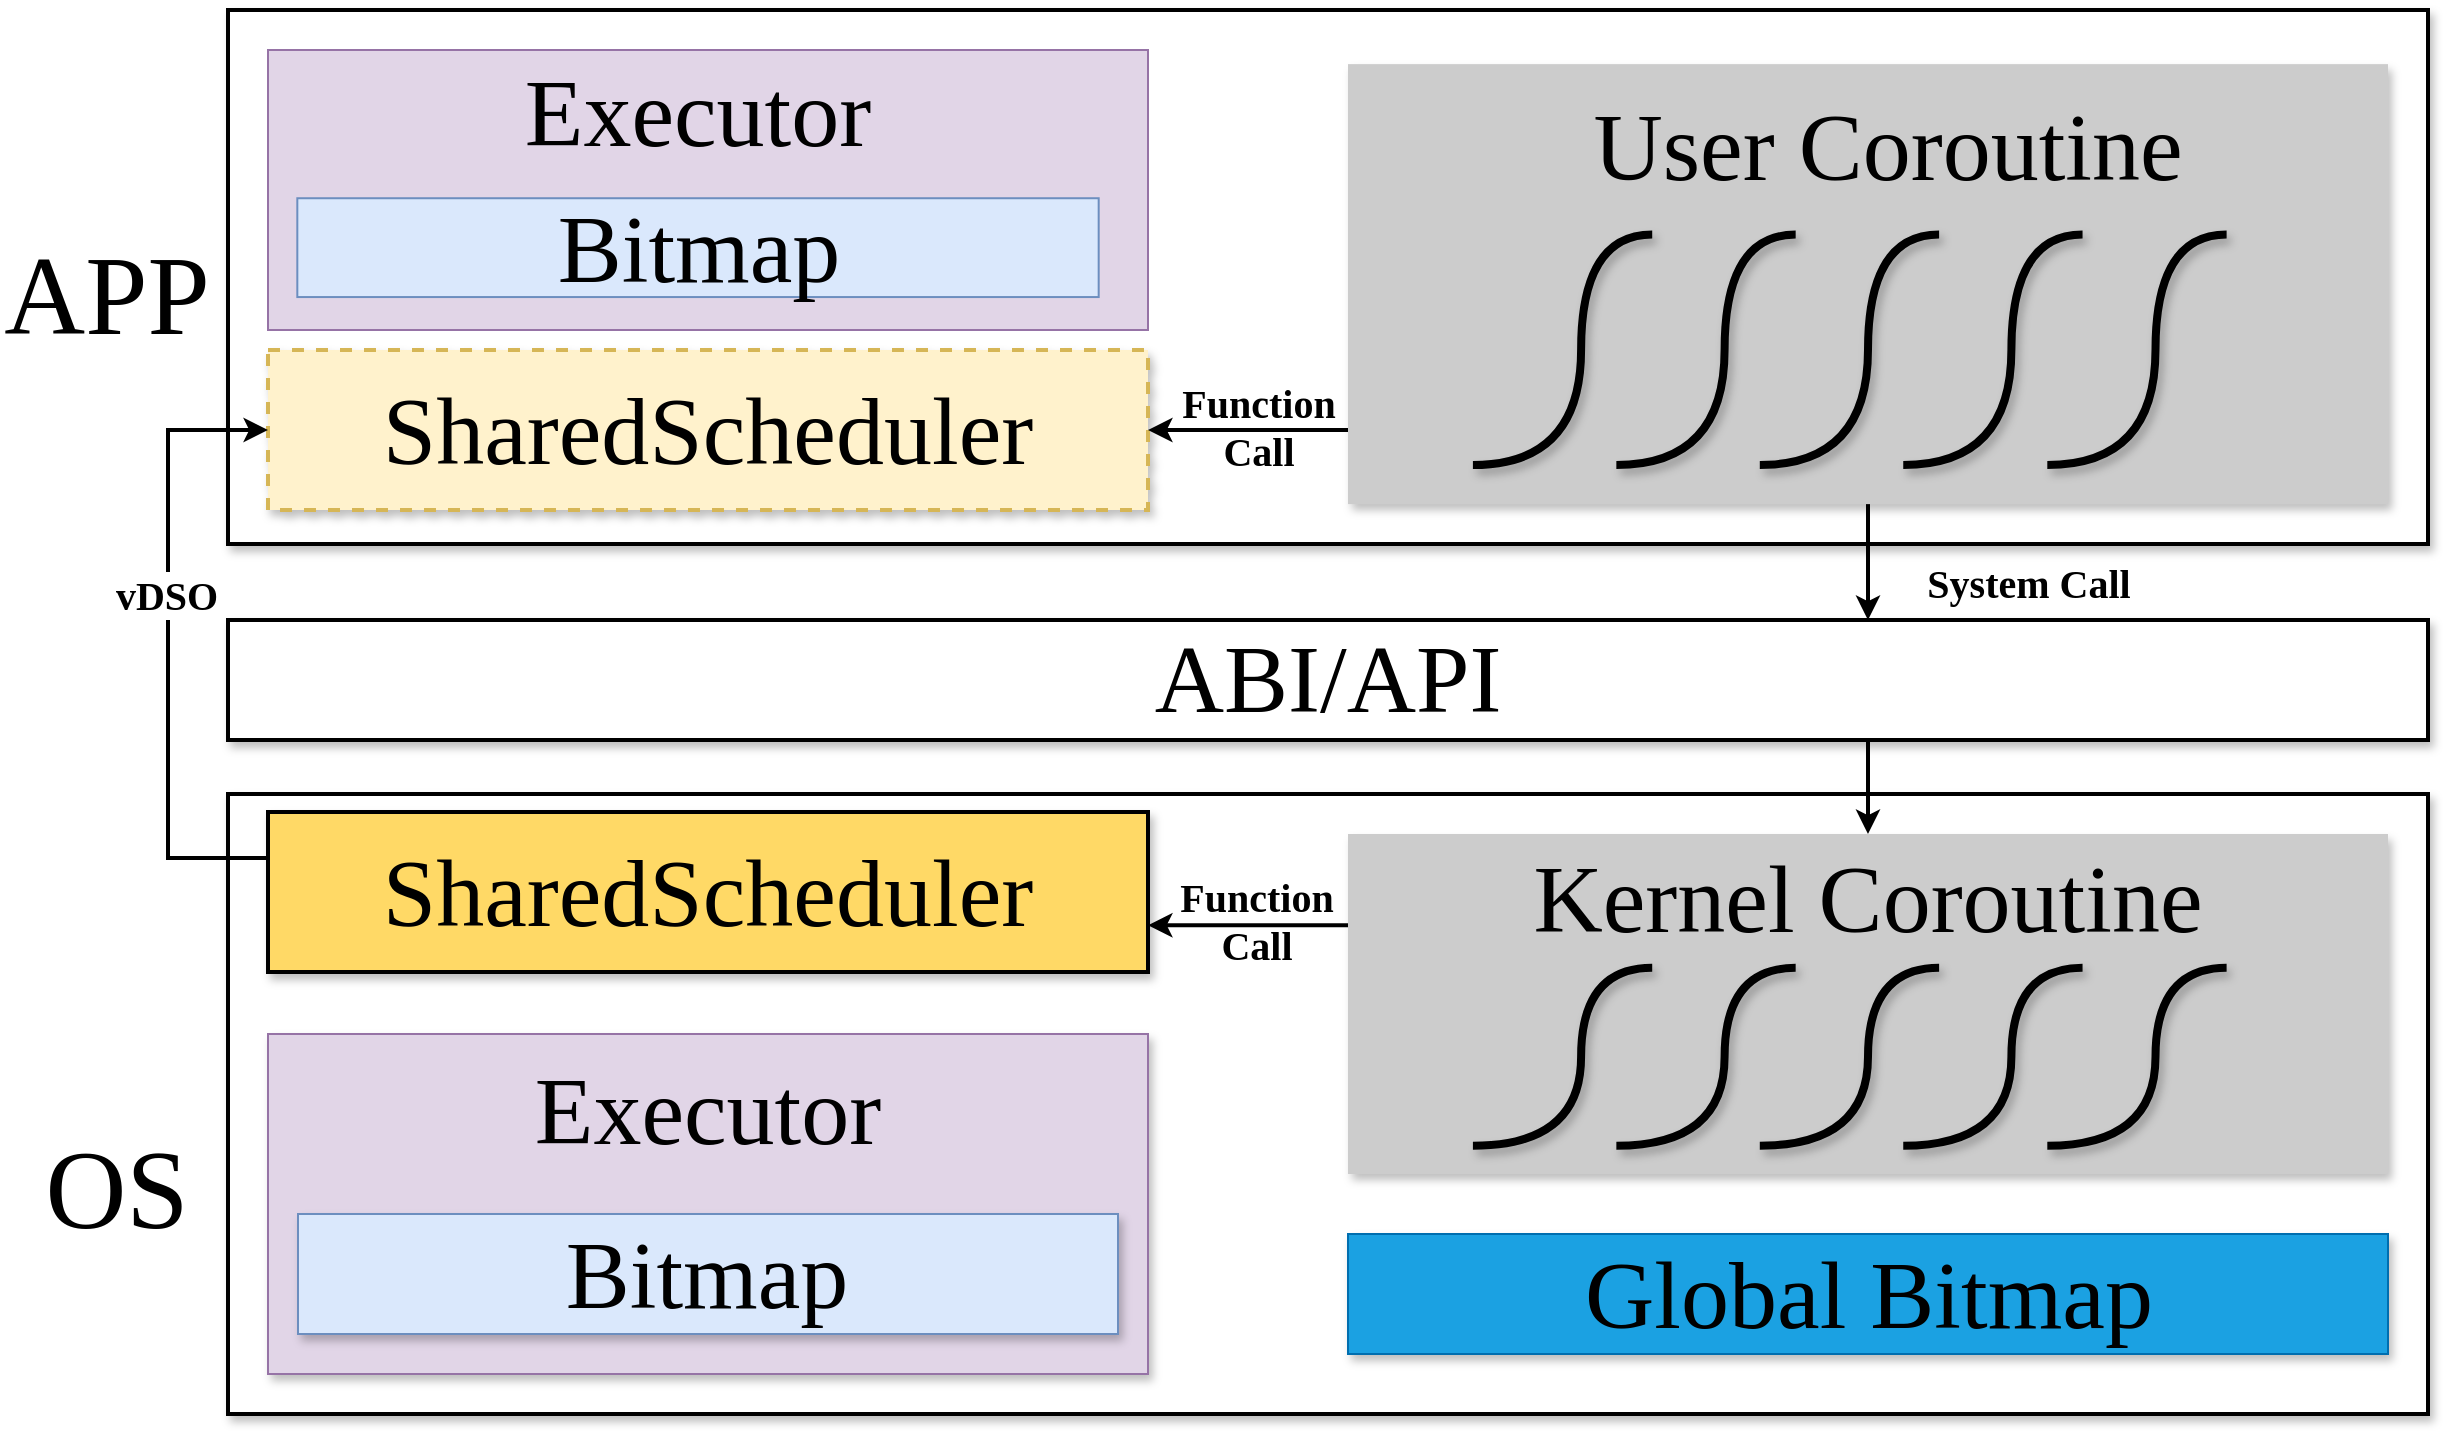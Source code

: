 <mxfile version="21.6.5" type="device">
  <diagram name="第 1 页" id="n_wl3w3ZWfWddhHHXQFg">
    <mxGraphModel dx="2942" dy="-629" grid="1" gridSize="10" guides="1" tooltips="1" connect="1" arrows="1" fold="1" page="1" pageScale="1" pageWidth="1169" pageHeight="827" math="0" shadow="0">
      <root>
        <mxCell id="0" />
        <mxCell id="1" parent="0" />
        <mxCell id="vqcb0wMhBDdDvu6nVeEw-1" value="" style="rounded=0;whiteSpace=wrap;html=1;strokeWidth=2;shadow=1;fontFamily=Times New Roman;" parent="1" vertex="1">
          <mxGeometry x="-630" y="2577" width="1100" height="310" as="geometry" />
        </mxCell>
        <mxCell id="vqcb0wMhBDdDvu6nVeEw-2" value="" style="rounded=0;whiteSpace=wrap;html=1;strokeWidth=2;container=0;shadow=1;fontFamily=Times New Roman;" parent="1" vertex="1">
          <mxGeometry x="-630" y="2185" width="1100" height="267" as="geometry" />
        </mxCell>
        <mxCell id="vqcb0wMhBDdDvu6nVeEw-3" value="&lt;font style=&quot;font-size: 56px;&quot;&gt;OS&lt;/font&gt;" style="text;strokeColor=none;align=center;fillColor=none;html=1;verticalAlign=middle;whiteSpace=wrap;rounded=0;strokeWidth=1;container=0;shadow=1;rotation=0;fontFamily=Times New Roman;" parent="1" vertex="1">
          <mxGeometry x="-730" y="2745" width="88.7" height="60" as="geometry" />
        </mxCell>
        <mxCell id="vqcb0wMhBDdDvu6nVeEw-4" value="&lt;font&gt;&lt;span style=&quot;font-size: 56px;&quot;&gt;APP&lt;/span&gt;&lt;/font&gt;" style="text;strokeColor=none;align=center;fillColor=none;html=1;verticalAlign=middle;whiteSpace=wrap;rounded=0;strokeWidth=1;container=0;shadow=1;fontFamily=Times New Roman;" parent="1" vertex="1">
          <mxGeometry x="-740" y="2310" width="98.7" height="36" as="geometry" />
        </mxCell>
        <mxCell id="vqcb0wMhBDdDvu6nVeEw-5" value="" style="group;shadow=1;fontFamily=Times New Roman;" parent="1" vertex="1" connectable="0">
          <mxGeometry x="-610" y="2586" width="440" height="80" as="geometry" />
        </mxCell>
        <mxCell id="vqcb0wMhBDdDvu6nVeEw-6" value="" style="rounded=0;whiteSpace=wrap;html=1;fillColor=#FFD966;strokeColor=#000000;strokeWidth=2;shadow=1;container=0;fontFamily=Times New Roman;" parent="vqcb0wMhBDdDvu6nVeEw-5" vertex="1">
          <mxGeometry width="440" height="80" as="geometry" />
        </mxCell>
        <mxCell id="vqcb0wMhBDdDvu6nVeEw-7" value="&lt;font&gt;&lt;span style=&quot;font-size: 48px;&quot;&gt;SharedScheduler&lt;/span&gt;&lt;/font&gt;" style="text;strokeColor=none;align=center;fillColor=none;html=1;verticalAlign=middle;whiteSpace=wrap;rounded=0;strokeWidth=1;container=0;shadow=1;fontFamily=Times New Roman;" parent="vqcb0wMhBDdDvu6nVeEw-5" vertex="1">
          <mxGeometry x="36.17" y="23.635" width="367.66" height="32.727" as="geometry" />
        </mxCell>
        <mxCell id="vqcb0wMhBDdDvu6nVeEw-8" value="" style="group;shadow=1;fontFamily=Times New Roman;" parent="1" vertex="1" connectable="0">
          <mxGeometry x="-610" y="2697" width="440" height="170" as="geometry" />
        </mxCell>
        <mxCell id="vqcb0wMhBDdDvu6nVeEw-9" value="" style="rounded=0;whiteSpace=wrap;html=1;fillColor=#e1d5e7;strokeColor=#9673a6;shadow=1;fontFamily=Times New Roman;" parent="vqcb0wMhBDdDvu6nVeEw-8" vertex="1">
          <mxGeometry width="440" height="170" as="geometry" />
        </mxCell>
        <mxCell id="vqcb0wMhBDdDvu6nVeEw-10" value="&lt;font&gt;&lt;span style=&quot;font-size: 48px;&quot;&gt;Executor&lt;/span&gt;&lt;/font&gt;" style="text;strokeColor=none;align=center;fillColor=none;html=1;verticalAlign=middle;whiteSpace=wrap;rounded=0;strokeWidth=1;container=0;shadow=1;fontFamily=Times New Roman;" parent="vqcb0wMhBDdDvu6nVeEw-8" vertex="1">
          <mxGeometry x="133.17" y="10.001" width="173.66" height="55.641" as="geometry" />
        </mxCell>
        <mxCell id="vqcb0wMhBDdDvu6nVeEw-11" value="" style="group;shadow=1;fontFamily=Times New Roman;" parent="vqcb0wMhBDdDvu6nVeEw-8" vertex="1" connectable="0">
          <mxGeometry x="15" y="90" width="410" height="60" as="geometry" />
        </mxCell>
        <mxCell id="vqcb0wMhBDdDvu6nVeEw-12" value="" style="rounded=0;whiteSpace=wrap;html=1;fillColor=#dae8fc;strokeColor=#6c8ebf;shadow=1;fontFamily=Times New Roman;" parent="vqcb0wMhBDdDvu6nVeEw-11" vertex="1">
          <mxGeometry width="410" height="60" as="geometry" />
        </mxCell>
        <mxCell id="vqcb0wMhBDdDvu6nVeEw-13" value="&lt;font&gt;&lt;span style=&quot;font-size: 48px;&quot;&gt;Bitmap&lt;/span&gt;&lt;/font&gt;" style="text;strokeColor=none;align=center;fillColor=none;html=1;verticalAlign=middle;whiteSpace=wrap;rounded=0;strokeWidth=1;container=0;shadow=1;fontFamily=Times New Roman;" parent="vqcb0wMhBDdDvu6nVeEw-11" vertex="1">
          <mxGeometry x="150.431" y="13.63" width="109.139" height="32.73" as="geometry" />
        </mxCell>
        <mxCell id="vqcb0wMhBDdDvu6nVeEw-14" value="" style="group;shadow=1;fontFamily=Times New Roman;" parent="1" vertex="1" connectable="0">
          <mxGeometry x="-70" y="2608" width="520" height="170" as="geometry" />
        </mxCell>
        <mxCell id="vqcb0wMhBDdDvu6nVeEw-15" value="" style="rounded=0;whiteSpace=wrap;html=1;fillColor=#CCCCCC;strokeColor=none;container=0;shadow=1;fontFamily=Times New Roman;" parent="vqcb0wMhBDdDvu6nVeEw-14" vertex="1">
          <mxGeometry y="-11" width="520" height="170" as="geometry" />
        </mxCell>
        <mxCell id="vqcb0wMhBDdDvu6nVeEw-16" value="" style="group;shadow=1;fontFamily=Times New Roman;" parent="vqcb0wMhBDdDvu6nVeEw-14" vertex="1" connectable="0">
          <mxGeometry x="116.552" y="55.857" width="287.201" height="89.048" as="geometry" />
        </mxCell>
        <mxCell id="vqcb0wMhBDdDvu6nVeEw-17" value="" style="endArrow=none;html=1;rounded=0;edgeStyle=orthogonalEdgeStyle;elbow=vertical;curved=1;strokeWidth=4;shadow=1;fontFamily=Times New Roman;" parent="vqcb0wMhBDdDvu6nVeEw-16" edge="1">
          <mxGeometry width="50" height="50" relative="1" as="geometry">
            <mxPoint x="-54.098" y="89.048" as="sourcePoint" />
            <mxPoint x="35.557" as="targetPoint" />
            <Array as="points">
              <mxPoint y="89.048" />
              <mxPoint />
            </Array>
          </mxGeometry>
        </mxCell>
        <mxCell id="vqcb0wMhBDdDvu6nVeEw-18" value="" style="endArrow=none;html=1;rounded=0;edgeStyle=orthogonalEdgeStyle;elbow=vertical;curved=1;strokeWidth=4;shadow=1;fontFamily=Times New Roman;" parent="vqcb0wMhBDdDvu6nVeEw-16" edge="1">
          <mxGeometry width="50" height="50" relative="1" as="geometry">
            <mxPoint x="17.626" y="89.048" as="sourcePoint" />
            <mxPoint x="107.281" as="targetPoint" />
            <Array as="points">
              <mxPoint x="71.724" y="89.048" />
              <mxPoint x="71.724" />
            </Array>
          </mxGeometry>
        </mxCell>
        <mxCell id="vqcb0wMhBDdDvu6nVeEw-19" value="" style="endArrow=none;html=1;rounded=0;edgeStyle=orthogonalEdgeStyle;elbow=vertical;curved=1;strokeWidth=4;shadow=1;fontFamily=Times New Roman;" parent="vqcb0wMhBDdDvu6nVeEw-16" edge="1">
          <mxGeometry width="50" height="50" relative="1" as="geometry">
            <mxPoint x="89.35" y="89.048" as="sourcePoint" />
            <mxPoint x="179.006" as="targetPoint" />
            <Array as="points">
              <mxPoint x="143.448" y="89.048" />
              <mxPoint x="143.448" />
            </Array>
          </mxGeometry>
        </mxCell>
        <mxCell id="vqcb0wMhBDdDvu6nVeEw-20" value="" style="endArrow=none;html=1;rounded=0;edgeStyle=orthogonalEdgeStyle;elbow=vertical;curved=1;strokeWidth=4;shadow=1;fontFamily=Times New Roman;" parent="vqcb0wMhBDdDvu6nVeEw-16" edge="1">
          <mxGeometry width="50" height="50" relative="1" as="geometry">
            <mxPoint x="161.074" y="89.048" as="sourcePoint" />
            <mxPoint x="250.73" as="targetPoint" />
            <Array as="points">
              <mxPoint x="215.172" y="89.048" />
              <mxPoint x="215.172" />
            </Array>
          </mxGeometry>
        </mxCell>
        <mxCell id="vqcb0wMhBDdDvu6nVeEw-21" value="" style="endArrow=none;html=1;rounded=0;edgeStyle=orthogonalEdgeStyle;elbow=vertical;curved=1;strokeWidth=4;shadow=1;fontFamily=Times New Roman;" parent="vqcb0wMhBDdDvu6nVeEw-16" edge="1">
          <mxGeometry width="50" height="50" relative="1" as="geometry">
            <mxPoint x="233.103" y="89.048" as="sourcePoint" />
            <mxPoint x="322.759" as="targetPoint" />
            <Array as="points">
              <mxPoint x="287.201" y="89.048" />
              <mxPoint x="287.201" />
            </Array>
          </mxGeometry>
        </mxCell>
        <mxCell id="vqcb0wMhBDdDvu6nVeEw-22" value="&lt;font&gt;&lt;span style=&quot;font-size: 48px;&quot;&gt;Kernel Coroutine&lt;/span&gt;&lt;/font&gt;" style="text;strokeColor=none;align=center;fillColor=none;html=1;verticalAlign=middle;whiteSpace=wrap;rounded=0;strokeWidth=1;container=0;shadow=1;fontFamily=Times New Roman;" parent="vqcb0wMhBDdDvu6nVeEw-14" vertex="1">
          <mxGeometry x="90.15" y="8.095" width="340" height="26.496" as="geometry" />
        </mxCell>
        <mxCell id="vqcb0wMhBDdDvu6nVeEw-23" value="" style="group;shadow=1;fontFamily=Times New Roman;" parent="1" vertex="1" connectable="0">
          <mxGeometry x="-70" y="2797" width="520" height="60" as="geometry" />
        </mxCell>
        <mxCell id="vqcb0wMhBDdDvu6nVeEw-24" value="" style="rounded=0;whiteSpace=wrap;html=1;fillColor=#1ba1e2;strokeColor=#006EAF;fontColor=#ffffff;shadow=1;fontFamily=Times New Roman;" parent="vqcb0wMhBDdDvu6nVeEw-23" vertex="1">
          <mxGeometry width="520" height="60" as="geometry" />
        </mxCell>
        <mxCell id="vqcb0wMhBDdDvu6nVeEw-25" value="&lt;font&gt;&lt;span style=&quot;font-size: 48px;&quot;&gt;Global Bitmap&lt;/span&gt;&lt;/font&gt;" style="text;strokeColor=none;align=center;fillColor=none;html=1;verticalAlign=middle;whiteSpace=wrap;rounded=0;strokeWidth=1;container=0;shadow=1;fontFamily=Times New Roman;" parent="vqcb0wMhBDdDvu6nVeEw-23" vertex="1">
          <mxGeometry x="61.579" y="13.63" width="396.842" height="32.73" as="geometry" />
        </mxCell>
        <mxCell id="vqcb0wMhBDdDvu6nVeEw-26" value="" style="group;fontFamily=Times New Roman;" parent="1" vertex="1" connectable="0">
          <mxGeometry x="-610" y="2205" width="440" height="140" as="geometry" />
        </mxCell>
        <mxCell id="vqcb0wMhBDdDvu6nVeEw-27" value="" style="rounded=0;whiteSpace=wrap;html=1;fillColor=#e1d5e7;strokeColor=#9673a6;fontFamily=Times New Roman;" parent="vqcb0wMhBDdDvu6nVeEw-26" vertex="1">
          <mxGeometry width="440" height="140" as="geometry" />
        </mxCell>
        <mxCell id="vqcb0wMhBDdDvu6nVeEw-28" value="&lt;font&gt;&lt;span style=&quot;font-size: 48px;&quot;&gt;Executor&lt;/span&gt;&lt;/font&gt;" style="text;strokeColor=none;align=center;fillColor=none;html=1;verticalAlign=middle;whiteSpace=wrap;rounded=0;strokeWidth=1;container=0;fontFamily=Times New Roman;" parent="vqcb0wMhBDdDvu6nVeEw-26" vertex="1">
          <mxGeometry x="130.143" y="8.236" width="169.713" height="45.822" as="geometry" />
        </mxCell>
        <mxCell id="vqcb0wMhBDdDvu6nVeEw-29" value="" style="group;fontFamily=Times New Roman;" parent="vqcb0wMhBDdDvu6nVeEw-26" vertex="1" connectable="0">
          <mxGeometry x="14.659" y="74.118" width="400.682" height="49.412" as="geometry" />
        </mxCell>
        <mxCell id="vqcb0wMhBDdDvu6nVeEw-30" value="" style="rounded=0;whiteSpace=wrap;html=1;fillColor=#dae8fc;strokeColor=#6c8ebf;fontFamily=Times New Roman;" parent="vqcb0wMhBDdDvu6nVeEw-29" vertex="1">
          <mxGeometry width="400.682" height="49.412" as="geometry" />
        </mxCell>
        <mxCell id="vqcb0wMhBDdDvu6nVeEw-31" value="&lt;font&gt;&lt;span style=&quot;font-size: 48px;&quot;&gt;Bitmap&lt;/span&gt;&lt;/font&gt;" style="text;strokeColor=none;align=center;fillColor=none;html=1;verticalAlign=middle;whiteSpace=wrap;rounded=0;strokeWidth=1;container=0;fontFamily=Times New Roman;" parent="vqcb0wMhBDdDvu6nVeEw-29" vertex="1">
          <mxGeometry x="147.012" y="11.225" width="106.658" height="26.954" as="geometry" />
        </mxCell>
        <mxCell id="vqcb0wMhBDdDvu6nVeEw-32" value="" style="group;fontFamily=Times New Roman;" parent="1" vertex="1" connectable="0">
          <mxGeometry x="-630" y="2489" width="1100" height="60" as="geometry" />
        </mxCell>
        <mxCell id="vqcb0wMhBDdDvu6nVeEw-33" value="" style="rounded=0;whiteSpace=wrap;html=1;shadow=1;strokeWidth=2;fontFamily=Times New Roman;" parent="vqcb0wMhBDdDvu6nVeEw-32" vertex="1">
          <mxGeometry y="1" width="1100" height="60" as="geometry" />
        </mxCell>
        <mxCell id="vqcb0wMhBDdDvu6nVeEw-34" value="&lt;font&gt;&lt;span style=&quot;font-size: 48px;&quot;&gt;ABI/API&lt;/span&gt;&lt;/font&gt;" style="text;strokeColor=none;align=center;fillColor=none;html=1;verticalAlign=middle;whiteSpace=wrap;rounded=0;strokeWidth=1;container=0;shadow=1;fontFamily=Times New Roman;" parent="vqcb0wMhBDdDvu6nVeEw-32" vertex="1">
          <mxGeometry x="366.17" y="13.635" width="367.66" height="32.727" as="geometry" />
        </mxCell>
        <mxCell id="vqcb0wMhBDdDvu6nVeEw-35" value="" style="group;shadow=1;fontFamily=Times New Roman;" parent="1" vertex="1" connectable="0">
          <mxGeometry x="-610" y="2355" width="440" height="80" as="geometry" />
        </mxCell>
        <mxCell id="vqcb0wMhBDdDvu6nVeEw-36" value="" style="rounded=0;whiteSpace=wrap;html=1;fillColor=#fff2cc;strokeColor=#d6b656;strokeWidth=2;shadow=1;container=0;dashed=1;fontFamily=Times New Roman;" parent="vqcb0wMhBDdDvu6nVeEw-35" vertex="1">
          <mxGeometry width="440" height="80" as="geometry" />
        </mxCell>
        <mxCell id="vqcb0wMhBDdDvu6nVeEw-37" value="&lt;font&gt;&lt;span style=&quot;font-size: 48px;&quot;&gt;SharedScheduler&lt;/span&gt;&lt;/font&gt;" style="text;strokeColor=none;align=center;fillColor=none;html=1;verticalAlign=middle;whiteSpace=wrap;rounded=0;strokeWidth=1;container=0;shadow=1;fontFamily=Times New Roman;" parent="vqcb0wMhBDdDvu6nVeEw-35" vertex="1">
          <mxGeometry x="36.17" y="23.635" width="367.66" height="32.727" as="geometry" />
        </mxCell>
        <mxCell id="vqcb0wMhBDdDvu6nVeEw-38" style="edgeStyle=orthogonalEdgeStyle;rounded=0;orthogonalLoop=1;jettySize=auto;html=1;exitX=0;exitY=0.5;exitDx=0;exitDy=0;entryX=0;entryY=0.5;entryDx=0;entryDy=0;strokeWidth=2;fontFamily=Times New Roman;" parent="1" source="vqcb0wMhBDdDvu6nVeEw-6" target="vqcb0wMhBDdDvu6nVeEw-36" edge="1">
          <mxGeometry relative="1" as="geometry">
            <Array as="points">
              <mxPoint x="-660" y="2609" />
              <mxPoint x="-660" y="2395" />
            </Array>
          </mxGeometry>
        </mxCell>
        <mxCell id="vqcb0wMhBDdDvu6nVeEw-39" value="&lt;font style=&quot;font-size: 20px;&quot;&gt;vDSO&lt;/font&gt;" style="edgeLabel;html=1;align=center;verticalAlign=middle;resizable=0;points=[];fontFamily=Times New Roman;fontStyle=1" parent="vqcb0wMhBDdDvu6nVeEw-38" vertex="1" connectable="0">
          <mxGeometry x="0.057" y="3" relative="1" as="geometry">
            <mxPoint x="2" y="-24" as="offset" />
          </mxGeometry>
        </mxCell>
        <mxCell id="vqcb0wMhBDdDvu6nVeEw-40" value="" style="group;fontFamily=Times New Roman;" parent="1" vertex="1" connectable="0">
          <mxGeometry x="-70" y="2212.059" width="520" height="220" as="geometry" />
        </mxCell>
        <mxCell id="vqcb0wMhBDdDvu6nVeEw-41" value="" style="rounded=0;whiteSpace=wrap;html=1;fillColor=#CCCCCC;strokeColor=none;container=0;shadow=1;fontFamily=Times New Roman;" parent="vqcb0wMhBDdDvu6nVeEw-40" vertex="1">
          <mxGeometry width="520" height="220" as="geometry" />
        </mxCell>
        <mxCell id="vqcb0wMhBDdDvu6nVeEw-42" value="&lt;font&gt;&lt;span style=&quot;font-size: 48px;&quot;&gt;User Coroutine&lt;/span&gt;&lt;/font&gt;" style="text;strokeColor=none;align=center;fillColor=none;html=1;verticalAlign=middle;whiteSpace=wrap;rounded=0;strokeWidth=1;container=0;shadow=1;fontFamily=Times New Roman;" parent="vqcb0wMhBDdDvu6nVeEw-40" vertex="1">
          <mxGeometry x="100.0" y="23.417" width="340" height="34.289" as="geometry" />
        </mxCell>
        <mxCell id="vqcb0wMhBDdDvu6nVeEw-43" value="" style="endArrow=none;html=1;rounded=0;edgeStyle=orthogonalEdgeStyle;elbow=vertical;curved=1;strokeWidth=4;shadow=1;fontFamily=Times New Roman;" parent="vqcb0wMhBDdDvu6nVeEw-40" edge="1">
          <mxGeometry width="50" height="50" relative="1" as="geometry">
            <mxPoint x="62.454" y="200.465" as="sourcePoint" />
            <mxPoint x="152.109" y="85.227" as="targetPoint" />
            <Array as="points">
              <mxPoint x="116.552" y="200.465" />
              <mxPoint x="116.552" y="85.227" />
            </Array>
          </mxGeometry>
        </mxCell>
        <mxCell id="vqcb0wMhBDdDvu6nVeEw-44" value="" style="endArrow=none;html=1;rounded=0;edgeStyle=orthogonalEdgeStyle;elbow=vertical;curved=1;strokeWidth=4;shadow=1;fontFamily=Times New Roman;" parent="vqcb0wMhBDdDvu6nVeEw-40" edge="1">
          <mxGeometry width="50" height="50" relative="1" as="geometry">
            <mxPoint x="134.178" y="200.465" as="sourcePoint" />
            <mxPoint x="223.833" y="85.227" as="targetPoint" />
            <Array as="points">
              <mxPoint x="188.276" y="200.465" />
              <mxPoint x="188.276" y="85.227" />
            </Array>
          </mxGeometry>
        </mxCell>
        <mxCell id="vqcb0wMhBDdDvu6nVeEw-45" value="" style="endArrow=none;html=1;rounded=0;edgeStyle=orthogonalEdgeStyle;elbow=vertical;curved=1;strokeWidth=4;shadow=1;fontFamily=Times New Roman;" parent="vqcb0wMhBDdDvu6nVeEw-40" edge="1">
          <mxGeometry width="50" height="50" relative="1" as="geometry">
            <mxPoint x="205.902" y="200.465" as="sourcePoint" />
            <mxPoint x="295.557" y="85.227" as="targetPoint" />
            <Array as="points">
              <mxPoint x="260.0" y="200.465" />
              <mxPoint x="260.0" y="85.227" />
            </Array>
          </mxGeometry>
        </mxCell>
        <mxCell id="vqcb0wMhBDdDvu6nVeEw-46" value="" style="endArrow=none;html=1;rounded=0;edgeStyle=orthogonalEdgeStyle;elbow=vertical;curved=1;strokeWidth=4;shadow=1;fontFamily=Times New Roman;" parent="vqcb0wMhBDdDvu6nVeEw-40" edge="1">
          <mxGeometry width="50" height="50" relative="1" as="geometry">
            <mxPoint x="277.626" y="200.465" as="sourcePoint" />
            <mxPoint x="367.281" y="85.227" as="targetPoint" />
            <Array as="points">
              <mxPoint x="331.724" y="200.465" />
              <mxPoint x="331.724" y="85.227" />
            </Array>
          </mxGeometry>
        </mxCell>
        <mxCell id="vqcb0wMhBDdDvu6nVeEw-47" value="" style="endArrow=none;html=1;rounded=0;edgeStyle=orthogonalEdgeStyle;elbow=vertical;curved=1;strokeWidth=4;shadow=1;fontFamily=Times New Roman;" parent="vqcb0wMhBDdDvu6nVeEw-40" edge="1">
          <mxGeometry width="50" height="50" relative="1" as="geometry">
            <mxPoint x="349.655" y="200.465" as="sourcePoint" />
            <mxPoint x="439.31" y="85.227" as="targetPoint" />
            <Array as="points">
              <mxPoint x="403.753" y="200.465" />
              <mxPoint x="403.753" y="85.227" />
            </Array>
          </mxGeometry>
        </mxCell>
        <mxCell id="vqcb0wMhBDdDvu6nVeEw-48" value="" style="edgeStyle=orthogonalEdgeStyle;rounded=0;orthogonalLoop=1;jettySize=auto;html=1;strokeWidth=2;fontFamily=Times New Roman;" parent="1" source="vqcb0wMhBDdDvu6nVeEw-41" target="vqcb0wMhBDdDvu6nVeEw-33" edge="1">
          <mxGeometry relative="1" as="geometry">
            <Array as="points">
              <mxPoint x="190" y="2480" />
              <mxPoint x="190" y="2480" />
            </Array>
          </mxGeometry>
        </mxCell>
        <mxCell id="vqcb0wMhBDdDvu6nVeEw-49" value="&lt;font style=&quot;font-size: 20px;&quot;&gt;System Call&lt;/font&gt;" style="edgeLabel;html=1;align=center;verticalAlign=middle;resizable=0;points=[];labelBackgroundColor=none;fontFamily=Times New Roman;fontStyle=1" parent="vqcb0wMhBDdDvu6nVeEw-48" vertex="1" connectable="0">
          <mxGeometry x="-0.052" y="3" relative="1" as="geometry">
            <mxPoint x="77" y="11" as="offset" />
          </mxGeometry>
        </mxCell>
        <mxCell id="vqcb0wMhBDdDvu6nVeEw-50" style="edgeStyle=orthogonalEdgeStyle;rounded=0;orthogonalLoop=1;jettySize=auto;html=1;entryX=1;entryY=0.5;entryDx=0;entryDy=0;strokeWidth=2;fontFamily=Times New Roman;" parent="1" target="vqcb0wMhBDdDvu6nVeEw-36" edge="1">
          <mxGeometry relative="1" as="geometry">
            <mxPoint x="-70" y="2395" as="sourcePoint" />
            <Array as="points">
              <mxPoint x="-70" y="2395" />
            </Array>
          </mxGeometry>
        </mxCell>
        <mxCell id="vqcb0wMhBDdDvu6nVeEw-51" value="&lt;font style=&quot;font-size: 20px;&quot;&gt;Function&lt;br&gt;Call&lt;/font&gt;" style="edgeLabel;html=1;align=center;verticalAlign=middle;resizable=0;points=[];labelBackgroundColor=none;fontFamily=Times New Roman;fontStyle=1" parent="vqcb0wMhBDdDvu6nVeEw-50" vertex="1" connectable="0">
          <mxGeometry x="0.176" y="-1" relative="1" as="geometry">
            <mxPoint x="14" y="-1" as="offset" />
          </mxGeometry>
        </mxCell>
        <mxCell id="vqcb0wMhBDdDvu6nVeEw-52" value="" style="edgeStyle=orthogonalEdgeStyle;rounded=0;orthogonalLoop=1;jettySize=auto;html=1;strokeWidth=2;entryX=0.5;entryY=0;entryDx=0;entryDy=0;fontFamily=Times New Roman;" parent="1" target="vqcb0wMhBDdDvu6nVeEw-15" edge="1">
          <mxGeometry relative="1" as="geometry">
            <mxPoint x="190" y="2550" as="sourcePoint" />
            <mxPoint x="190" y="2588" as="targetPoint" />
            <Array as="points">
              <mxPoint x="190" y="2574" />
              <mxPoint x="190" y="2574" />
            </Array>
          </mxGeometry>
        </mxCell>
        <mxCell id="rB07XfEfamvXrX-E5KwV-5" style="edgeStyle=orthogonalEdgeStyle;rounded=0;orthogonalLoop=1;jettySize=auto;html=1;entryX=1;entryY=0.5;entryDx=0;entryDy=0;strokeWidth=2;fontFamily=Times New Roman;" edge="1" parent="1">
          <mxGeometry relative="1" as="geometry">
            <mxPoint x="-70" y="2642.59" as="sourcePoint" />
            <Array as="points">
              <mxPoint x="-70" y="2642.59" />
            </Array>
            <mxPoint x="-170" y="2642.59" as="targetPoint" />
          </mxGeometry>
        </mxCell>
        <mxCell id="rB07XfEfamvXrX-E5KwV-6" value="&lt;font style=&quot;font-size: 20px;&quot;&gt;Function&lt;br&gt;Call&lt;/font&gt;" style="edgeLabel;html=1;align=center;verticalAlign=middle;resizable=0;points=[];labelBackgroundColor=none;fontFamily=Times New Roman;fontStyle=1" vertex="1" connectable="0" parent="rB07XfEfamvXrX-E5KwV-5">
          <mxGeometry x="0.176" y="-1" relative="1" as="geometry">
            <mxPoint x="13" y="-2" as="offset" />
          </mxGeometry>
        </mxCell>
      </root>
    </mxGraphModel>
  </diagram>
</mxfile>
